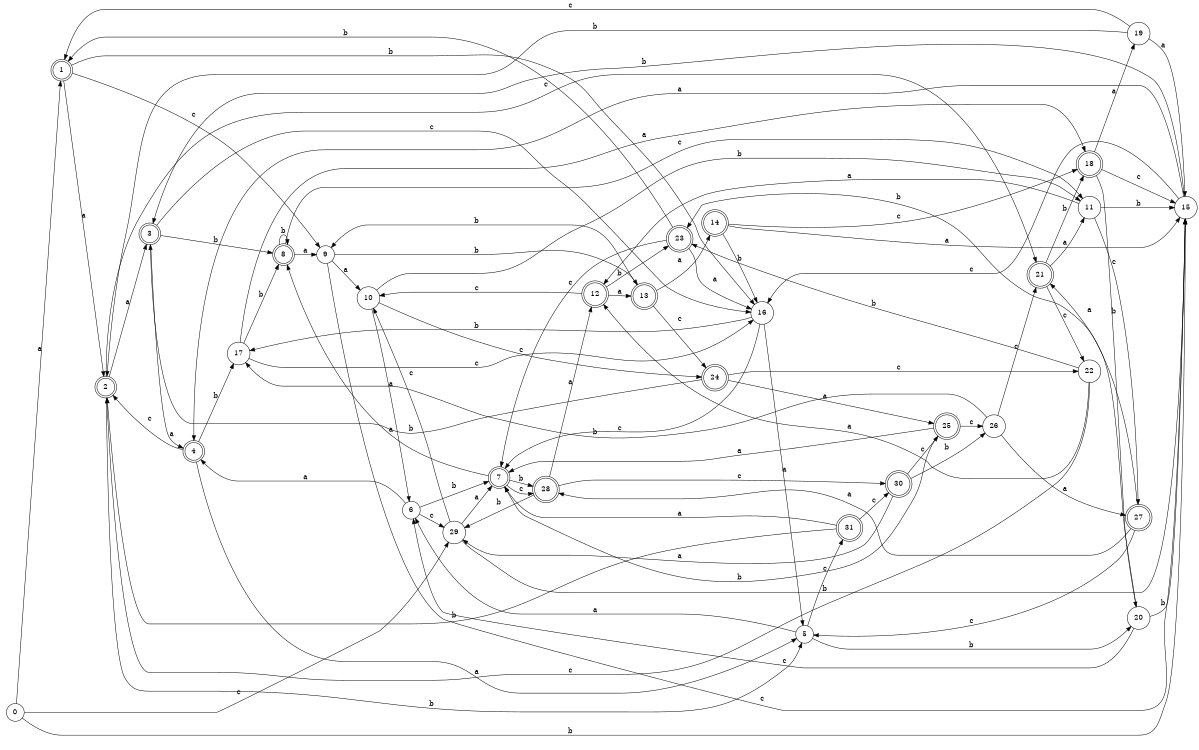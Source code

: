 digraph n26_3 {
__start0 [label="" shape="none"];

rankdir=LR;
size="8,5";

s0 [style="filled", color="black", fillcolor="white" shape="circle", label="0"];
s1 [style="rounded,filled", color="black", fillcolor="white" shape="doublecircle", label="1"];
s2 [style="rounded,filled", color="black", fillcolor="white" shape="doublecircle", label="2"];
s3 [style="rounded,filled", color="black", fillcolor="white" shape="doublecircle", label="3"];
s4 [style="rounded,filled", color="black", fillcolor="white" shape="doublecircle", label="4"];
s5 [style="filled", color="black", fillcolor="white" shape="circle", label="5"];
s6 [style="filled", color="black", fillcolor="white" shape="circle", label="6"];
s7 [style="rounded,filled", color="black", fillcolor="white" shape="doublecircle", label="7"];
s8 [style="rounded,filled", color="black", fillcolor="white" shape="doublecircle", label="8"];
s9 [style="filled", color="black", fillcolor="white" shape="circle", label="9"];
s10 [style="filled", color="black", fillcolor="white" shape="circle", label="10"];
s11 [style="filled", color="black", fillcolor="white" shape="circle", label="11"];
s12 [style="rounded,filled", color="black", fillcolor="white" shape="doublecircle", label="12"];
s13 [style="rounded,filled", color="black", fillcolor="white" shape="doublecircle", label="13"];
s14 [style="rounded,filled", color="black", fillcolor="white" shape="doublecircle", label="14"];
s15 [style="filled", color="black", fillcolor="white" shape="circle", label="15"];
s16 [style="filled", color="black", fillcolor="white" shape="circle", label="16"];
s17 [style="filled", color="black", fillcolor="white" shape="circle", label="17"];
s18 [style="rounded,filled", color="black", fillcolor="white" shape="doublecircle", label="18"];
s19 [style="filled", color="black", fillcolor="white" shape="circle", label="19"];
s20 [style="filled", color="black", fillcolor="white" shape="circle", label="20"];
s21 [style="rounded,filled", color="black", fillcolor="white" shape="doublecircle", label="21"];
s22 [style="filled", color="black", fillcolor="white" shape="circle", label="22"];
s23 [style="rounded,filled", color="black", fillcolor="white" shape="doublecircle", label="23"];
s24 [style="rounded,filled", color="black", fillcolor="white" shape="doublecircle", label="24"];
s25 [style="rounded,filled", color="black", fillcolor="white" shape="doublecircle", label="25"];
s26 [style="filled", color="black", fillcolor="white" shape="circle", label="26"];
s27 [style="rounded,filled", color="black", fillcolor="white" shape="doublecircle", label="27"];
s28 [style="rounded,filled", color="black", fillcolor="white" shape="doublecircle", label="28"];
s29 [style="filled", color="black", fillcolor="white" shape="circle", label="29"];
s30 [style="rounded,filled", color="black", fillcolor="white" shape="doublecircle", label="30"];
s31 [style="rounded,filled", color="black", fillcolor="white" shape="doublecircle", label="31"];
s0 -> s1 [label="a"];
s0 -> s15 [label="b"];
s0 -> s29 [label="c"];
s1 -> s2 [label="a"];
s1 -> s16 [label="b"];
s1 -> s9 [label="c"];
s2 -> s3 [label="a"];
s2 -> s5 [label="b"];
s2 -> s21 [label="c"];
s3 -> s4 [label="a"];
s3 -> s8 [label="b"];
s3 -> s16 [label="c"];
s4 -> s5 [label="a"];
s4 -> s17 [label="b"];
s4 -> s2 [label="c"];
s5 -> s6 [label="a"];
s5 -> s20 [label="b"];
s5 -> s31 [label="c"];
s6 -> s4 [label="a"];
s6 -> s7 [label="b"];
s6 -> s29 [label="c"];
s7 -> s8 [label="a"];
s7 -> s28 [label="b"];
s7 -> s28 [label="c"];
s8 -> s9 [label="a"];
s8 -> s8 [label="b"];
s8 -> s11 [label="c"];
s9 -> s10 [label="a"];
s9 -> s13 [label="b"];
s9 -> s15 [label="c"];
s10 -> s6 [label="a"];
s10 -> s11 [label="b"];
s10 -> s24 [label="c"];
s11 -> s12 [label="a"];
s11 -> s15 [label="b"];
s11 -> s27 [label="c"];
s12 -> s13 [label="a"];
s12 -> s23 [label="b"];
s12 -> s10 [label="c"];
s13 -> s14 [label="a"];
s13 -> s9 [label="b"];
s13 -> s24 [label="c"];
s14 -> s15 [label="a"];
s14 -> s16 [label="b"];
s14 -> s18 [label="c"];
s15 -> s4 [label="a"];
s15 -> s3 [label="b"];
s15 -> s16 [label="c"];
s16 -> s5 [label="a"];
s16 -> s17 [label="b"];
s16 -> s7 [label="c"];
s17 -> s18 [label="a"];
s17 -> s8 [label="b"];
s17 -> s16 [label="c"];
s18 -> s19 [label="a"];
s18 -> s20 [label="b"];
s18 -> s15 [label="c"];
s19 -> s15 [label="a"];
s19 -> s2 [label="b"];
s19 -> s1 [label="c"];
s20 -> s21 [label="a"];
s20 -> s15 [label="b"];
s20 -> s6 [label="c"];
s21 -> s11 [label="a"];
s21 -> s18 [label="b"];
s21 -> s22 [label="c"];
s22 -> s12 [label="a"];
s22 -> s23 [label="b"];
s22 -> s2 [label="c"];
s23 -> s16 [label="a"];
s23 -> s1 [label="b"];
s23 -> s7 [label="c"];
s24 -> s25 [label="a"];
s24 -> s3 [label="b"];
s24 -> s22 [label="c"];
s25 -> s7 [label="a"];
s25 -> s7 [label="b"];
s25 -> s26 [label="c"];
s26 -> s27 [label="a"];
s26 -> s17 [label="b"];
s26 -> s21 [label="c"];
s27 -> s28 [label="a"];
s27 -> s23 [label="b"];
s27 -> s5 [label="c"];
s28 -> s12 [label="a"];
s28 -> s29 [label="b"];
s28 -> s30 [label="c"];
s29 -> s7 [label="a"];
s29 -> s15 [label="b"];
s29 -> s10 [label="c"];
s30 -> s29 [label="a"];
s30 -> s26 [label="b"];
s30 -> s25 [label="c"];
s31 -> s7 [label="a"];
s31 -> s2 [label="b"];
s31 -> s30 [label="c"];

}